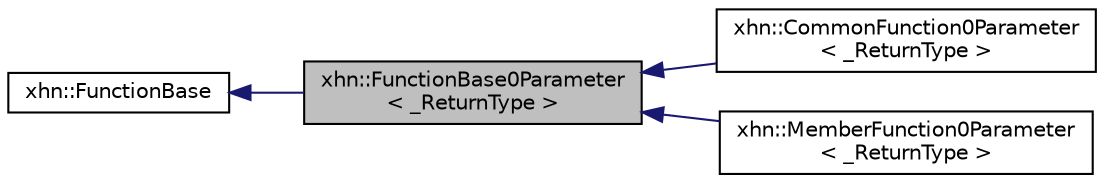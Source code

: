 digraph "xhn::FunctionBase0Parameter&lt; _ReturnType &gt;"
{
  edge [fontname="Helvetica",fontsize="10",labelfontname="Helvetica",labelfontsize="10"];
  node [fontname="Helvetica",fontsize="10",shape=record];
  rankdir="LR";
  Node1 [label="xhn::FunctionBase0Parameter\l\< _ReturnType \>",height=0.2,width=0.4,color="black", fillcolor="grey75", style="filled", fontcolor="black"];
  Node2 -> Node1 [dir="back",color="midnightblue",fontsize="10",style="solid",fontname="Helvetica"];
  Node2 [label="xhn::FunctionBase",height=0.2,width=0.4,color="black", fillcolor="white", style="filled",URL="$classxhn_1_1_function_base.html"];
  Node1 -> Node3 [dir="back",color="midnightblue",fontsize="10",style="solid",fontname="Helvetica"];
  Node3 [label="xhn::CommonFunction0Parameter\l\< _ReturnType \>",height=0.2,width=0.4,color="black", fillcolor="white", style="filled",URL="$classxhn_1_1_common_function0_parameter.html"];
  Node1 -> Node4 [dir="back",color="midnightblue",fontsize="10",style="solid",fontname="Helvetica"];
  Node4 [label="xhn::MemberFunction0Parameter\l\< _ReturnType \>",height=0.2,width=0.4,color="black", fillcolor="white", style="filled",URL="$classxhn_1_1_member_function0_parameter.html"];
}
